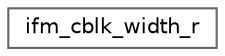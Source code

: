 digraph "Graphical Class Hierarchy"
{
 // LATEX_PDF_SIZE
  bgcolor="transparent";
  edge [fontname=Helvetica,fontsize=10,labelfontname=Helvetica,labelfontsize=10];
  node [fontname=Helvetica,fontsize=10,shape=box,height=0.2,width=0.4];
  rankdir="LR";
  Node0 [id="Node000000",label="ifm_cblk_width_r",height=0.2,width=0.4,color="grey40", fillcolor="white", style="filled",URL="$structifm__cblk__width__r.html",tooltip=" "];
}
